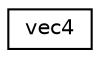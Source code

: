 digraph "Graphical Class Hierarchy"
{
  edge [fontname="Helvetica",fontsize="10",labelfontname="Helvetica",labelfontsize="10"];
  node [fontname="Helvetica",fontsize="10",shape=record];
  rankdir="LR";
  Node1 [label="vec4",height=0.2,width=0.4,color="black", fillcolor="white", style="filled",URL="$structvec4.html"];
}
